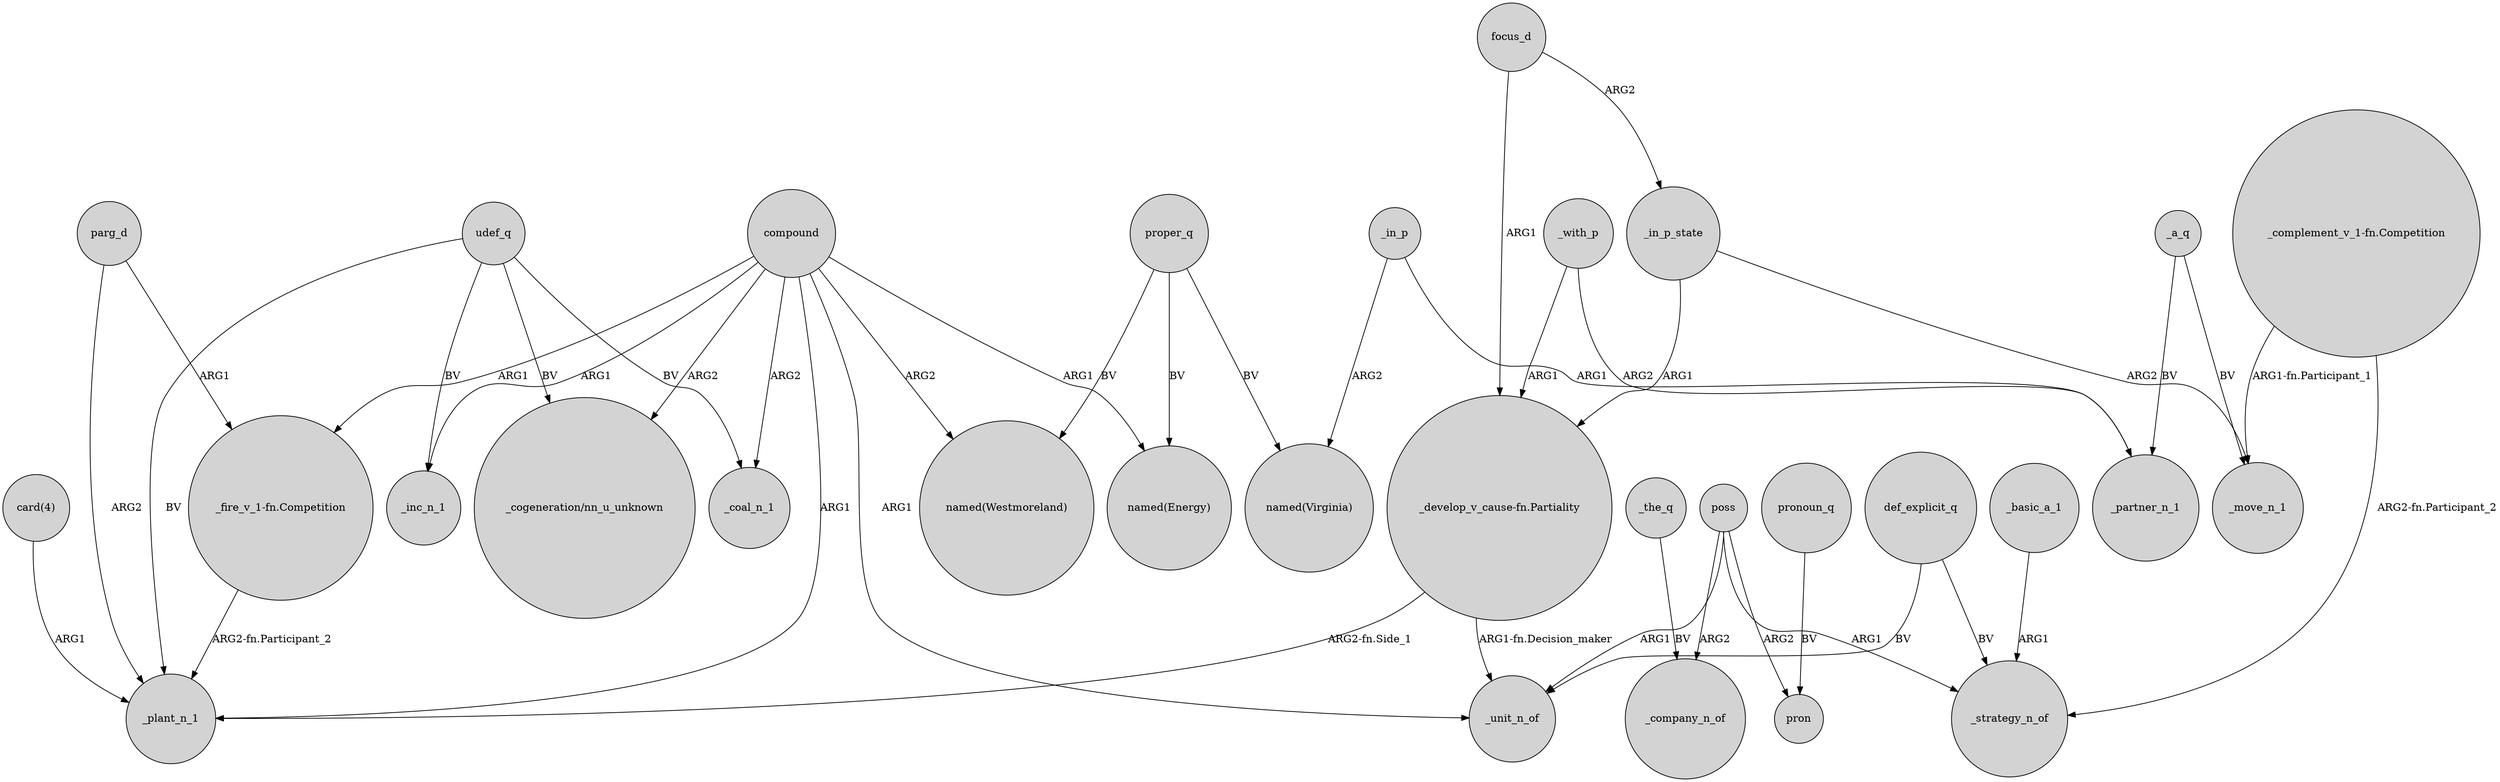 digraph {
	node [shape=circle style=filled]
	udef_q -> _plant_n_1 [label=BV]
	"_fire_v_1-fn.Competition" -> _plant_n_1 [label="ARG2-fn.Participant_2"]
	focus_d -> _in_p_state [label=ARG2]
	_in_p -> _partner_n_1 [label=ARG1]
	udef_q -> _coal_n_1 [label=BV]
	_in_p_state -> _move_n_1 [label=ARG2]
	"_complement_v_1-fn.Competition" -> _strategy_n_of [label="ARG2-fn.Participant_2"]
	proper_q -> "named(Virginia)" [label=BV]
	"card(4)" -> _plant_n_1 [label=ARG1]
	_a_q -> _partner_n_1 [label=BV]
	compound -> "named(Westmoreland)" [label=ARG2]
	focus_d -> "_develop_v_cause-fn.Partiality" [label=ARG1]
	_in_p -> "named(Virginia)" [label=ARG2]
	compound -> "named(Energy)" [label=ARG1]
	"_complement_v_1-fn.Competition" -> _move_n_1 [label="ARG1-fn.Participant_1"]
	compound -> _inc_n_1 [label=ARG1]
	pronoun_q -> pron [label=BV]
	udef_q -> _inc_n_1 [label=BV]
	compound -> "_fire_v_1-fn.Competition" [label=ARG1]
	poss -> pron [label=ARG2]
	parg_d -> _plant_n_1 [label=ARG2]
	def_explicit_q -> _unit_n_of [label=BV]
	poss -> _company_n_of [label=ARG2]
	def_explicit_q -> _strategy_n_of [label=BV]
	_with_p -> "_develop_v_cause-fn.Partiality" [label=ARG1]
	compound -> "_cogeneration/nn_u_unknown" [label=ARG2]
	"_develop_v_cause-fn.Partiality" -> _plant_n_1 [label="ARG2-fn.Side_1"]
	"_develop_v_cause-fn.Partiality" -> _unit_n_of [label="ARG1-fn.Decision_maker"]
	_in_p_state -> "_develop_v_cause-fn.Partiality" [label=ARG1]
	_basic_a_1 -> _strategy_n_of [label=ARG1]
	parg_d -> "_fire_v_1-fn.Competition" [label=ARG1]
	compound -> _plant_n_1 [label=ARG1]
	proper_q -> "named(Westmoreland)" [label=BV]
	_a_q -> _move_n_1 [label=BV]
	poss -> _unit_n_of [label=ARG1]
	compound -> _unit_n_of [label=ARG1]
	poss -> _strategy_n_of [label=ARG1]
	compound -> _coal_n_1 [label=ARG2]
	proper_q -> "named(Energy)" [label=BV]
	_the_q -> _company_n_of [label=BV]
	udef_q -> "_cogeneration/nn_u_unknown" [label=BV]
	_with_p -> _partner_n_1 [label=ARG2]
}
